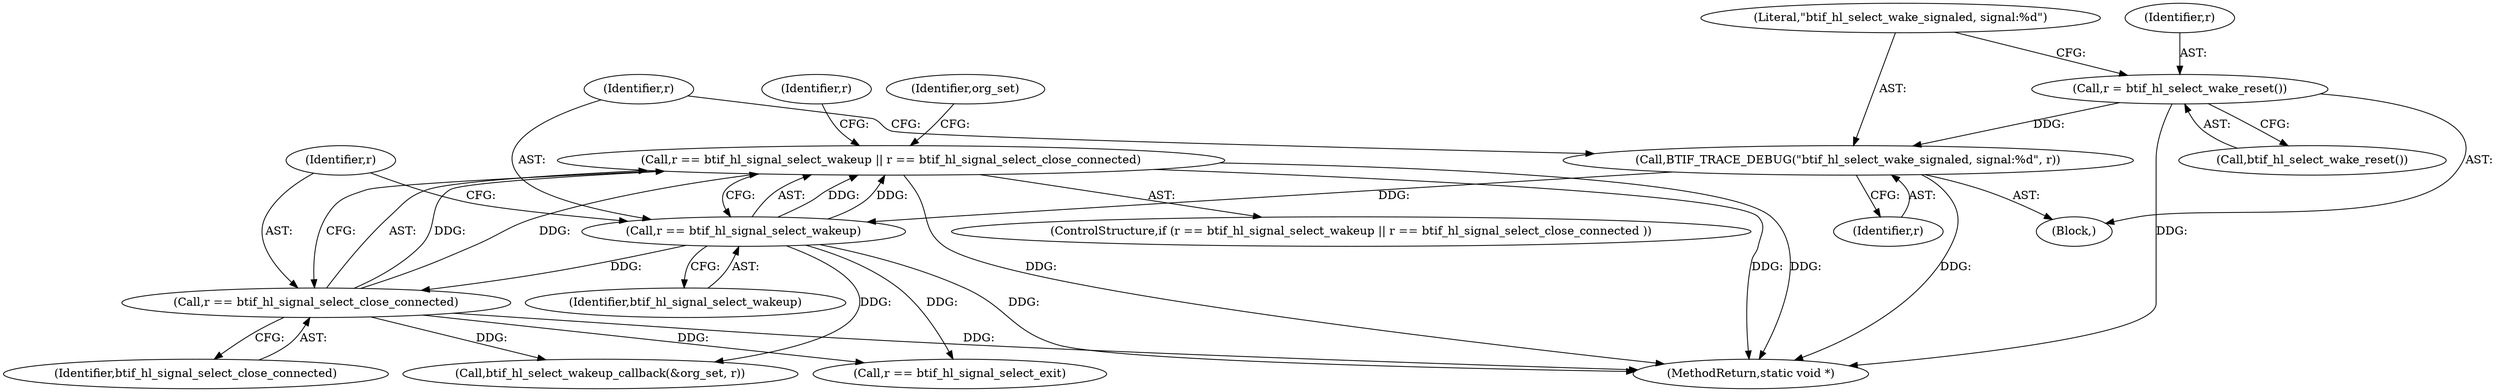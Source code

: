 digraph "0_Android_472271b153c5dc53c28beac55480a8d8434b2d5c_19@API" {
"1000186" [label="(Call,r == btif_hl_signal_select_wakeup || r == btif_hl_signal_select_close_connected)"];
"1000187" [label="(Call,r == btif_hl_signal_select_wakeup)"];
"1000182" [label="(Call,BTIF_TRACE_DEBUG(\"btif_hl_select_wake_signaled, signal:%d\", r))"];
"1000179" [label="(Call,r = btif_hl_select_wake_reset())"];
"1000190" [label="(Call,r == btif_hl_signal_select_close_connected)"];
"1000226" [label="(MethodReturn,static void *)"];
"1000188" [label="(Identifier,r)"];
"1000191" [label="(Identifier,r)"];
"1000181" [label="(Call,btif_hl_select_wake_reset())"];
"1000192" [label="(Identifier,btif_hl_signal_select_close_connected)"];
"1000187" [label="(Call,r == btif_hl_signal_select_wakeup)"];
"1000201" [label="(Identifier,r)"];
"1000178" [label="(Block,)"];
"1000190" [label="(Call,r == btif_hl_signal_select_close_connected)"];
"1000180" [label="(Identifier,r)"];
"1000196" [label="(Identifier,org_set)"];
"1000184" [label="(Identifier,r)"];
"1000189" [label="(Identifier,btif_hl_signal_select_wakeup)"];
"1000183" [label="(Literal,\"btif_hl_select_wake_signaled, signal:%d\")"];
"1000194" [label="(Call,btif_hl_select_wakeup_callback(&org_set, r))"];
"1000182" [label="(Call,BTIF_TRACE_DEBUG(\"btif_hl_select_wake_signaled, signal:%d\", r))"];
"1000179" [label="(Call,r = btif_hl_select_wake_reset())"];
"1000200" [label="(Call,r == btif_hl_signal_select_exit)"];
"1000186" [label="(Call,r == btif_hl_signal_select_wakeup || r == btif_hl_signal_select_close_connected)"];
"1000185" [label="(ControlStructure,if (r == btif_hl_signal_select_wakeup || r == btif_hl_signal_select_close_connected ))"];
"1000186" -> "1000185"  [label="AST: "];
"1000186" -> "1000187"  [label="CFG: "];
"1000186" -> "1000190"  [label="CFG: "];
"1000187" -> "1000186"  [label="AST: "];
"1000190" -> "1000186"  [label="AST: "];
"1000196" -> "1000186"  [label="CFG: "];
"1000201" -> "1000186"  [label="CFG: "];
"1000186" -> "1000226"  [label="DDG: "];
"1000186" -> "1000226"  [label="DDG: "];
"1000186" -> "1000226"  [label="DDG: "];
"1000187" -> "1000186"  [label="DDG: "];
"1000187" -> "1000186"  [label="DDG: "];
"1000190" -> "1000186"  [label="DDG: "];
"1000190" -> "1000186"  [label="DDG: "];
"1000187" -> "1000189"  [label="CFG: "];
"1000188" -> "1000187"  [label="AST: "];
"1000189" -> "1000187"  [label="AST: "];
"1000191" -> "1000187"  [label="CFG: "];
"1000187" -> "1000226"  [label="DDG: "];
"1000182" -> "1000187"  [label="DDG: "];
"1000187" -> "1000190"  [label="DDG: "];
"1000187" -> "1000194"  [label="DDG: "];
"1000187" -> "1000200"  [label="DDG: "];
"1000182" -> "1000178"  [label="AST: "];
"1000182" -> "1000184"  [label="CFG: "];
"1000183" -> "1000182"  [label="AST: "];
"1000184" -> "1000182"  [label="AST: "];
"1000188" -> "1000182"  [label="CFG: "];
"1000182" -> "1000226"  [label="DDG: "];
"1000179" -> "1000182"  [label="DDG: "];
"1000179" -> "1000178"  [label="AST: "];
"1000179" -> "1000181"  [label="CFG: "];
"1000180" -> "1000179"  [label="AST: "];
"1000181" -> "1000179"  [label="AST: "];
"1000183" -> "1000179"  [label="CFG: "];
"1000179" -> "1000226"  [label="DDG: "];
"1000190" -> "1000192"  [label="CFG: "];
"1000191" -> "1000190"  [label="AST: "];
"1000192" -> "1000190"  [label="AST: "];
"1000190" -> "1000226"  [label="DDG: "];
"1000190" -> "1000194"  [label="DDG: "];
"1000190" -> "1000200"  [label="DDG: "];
}
